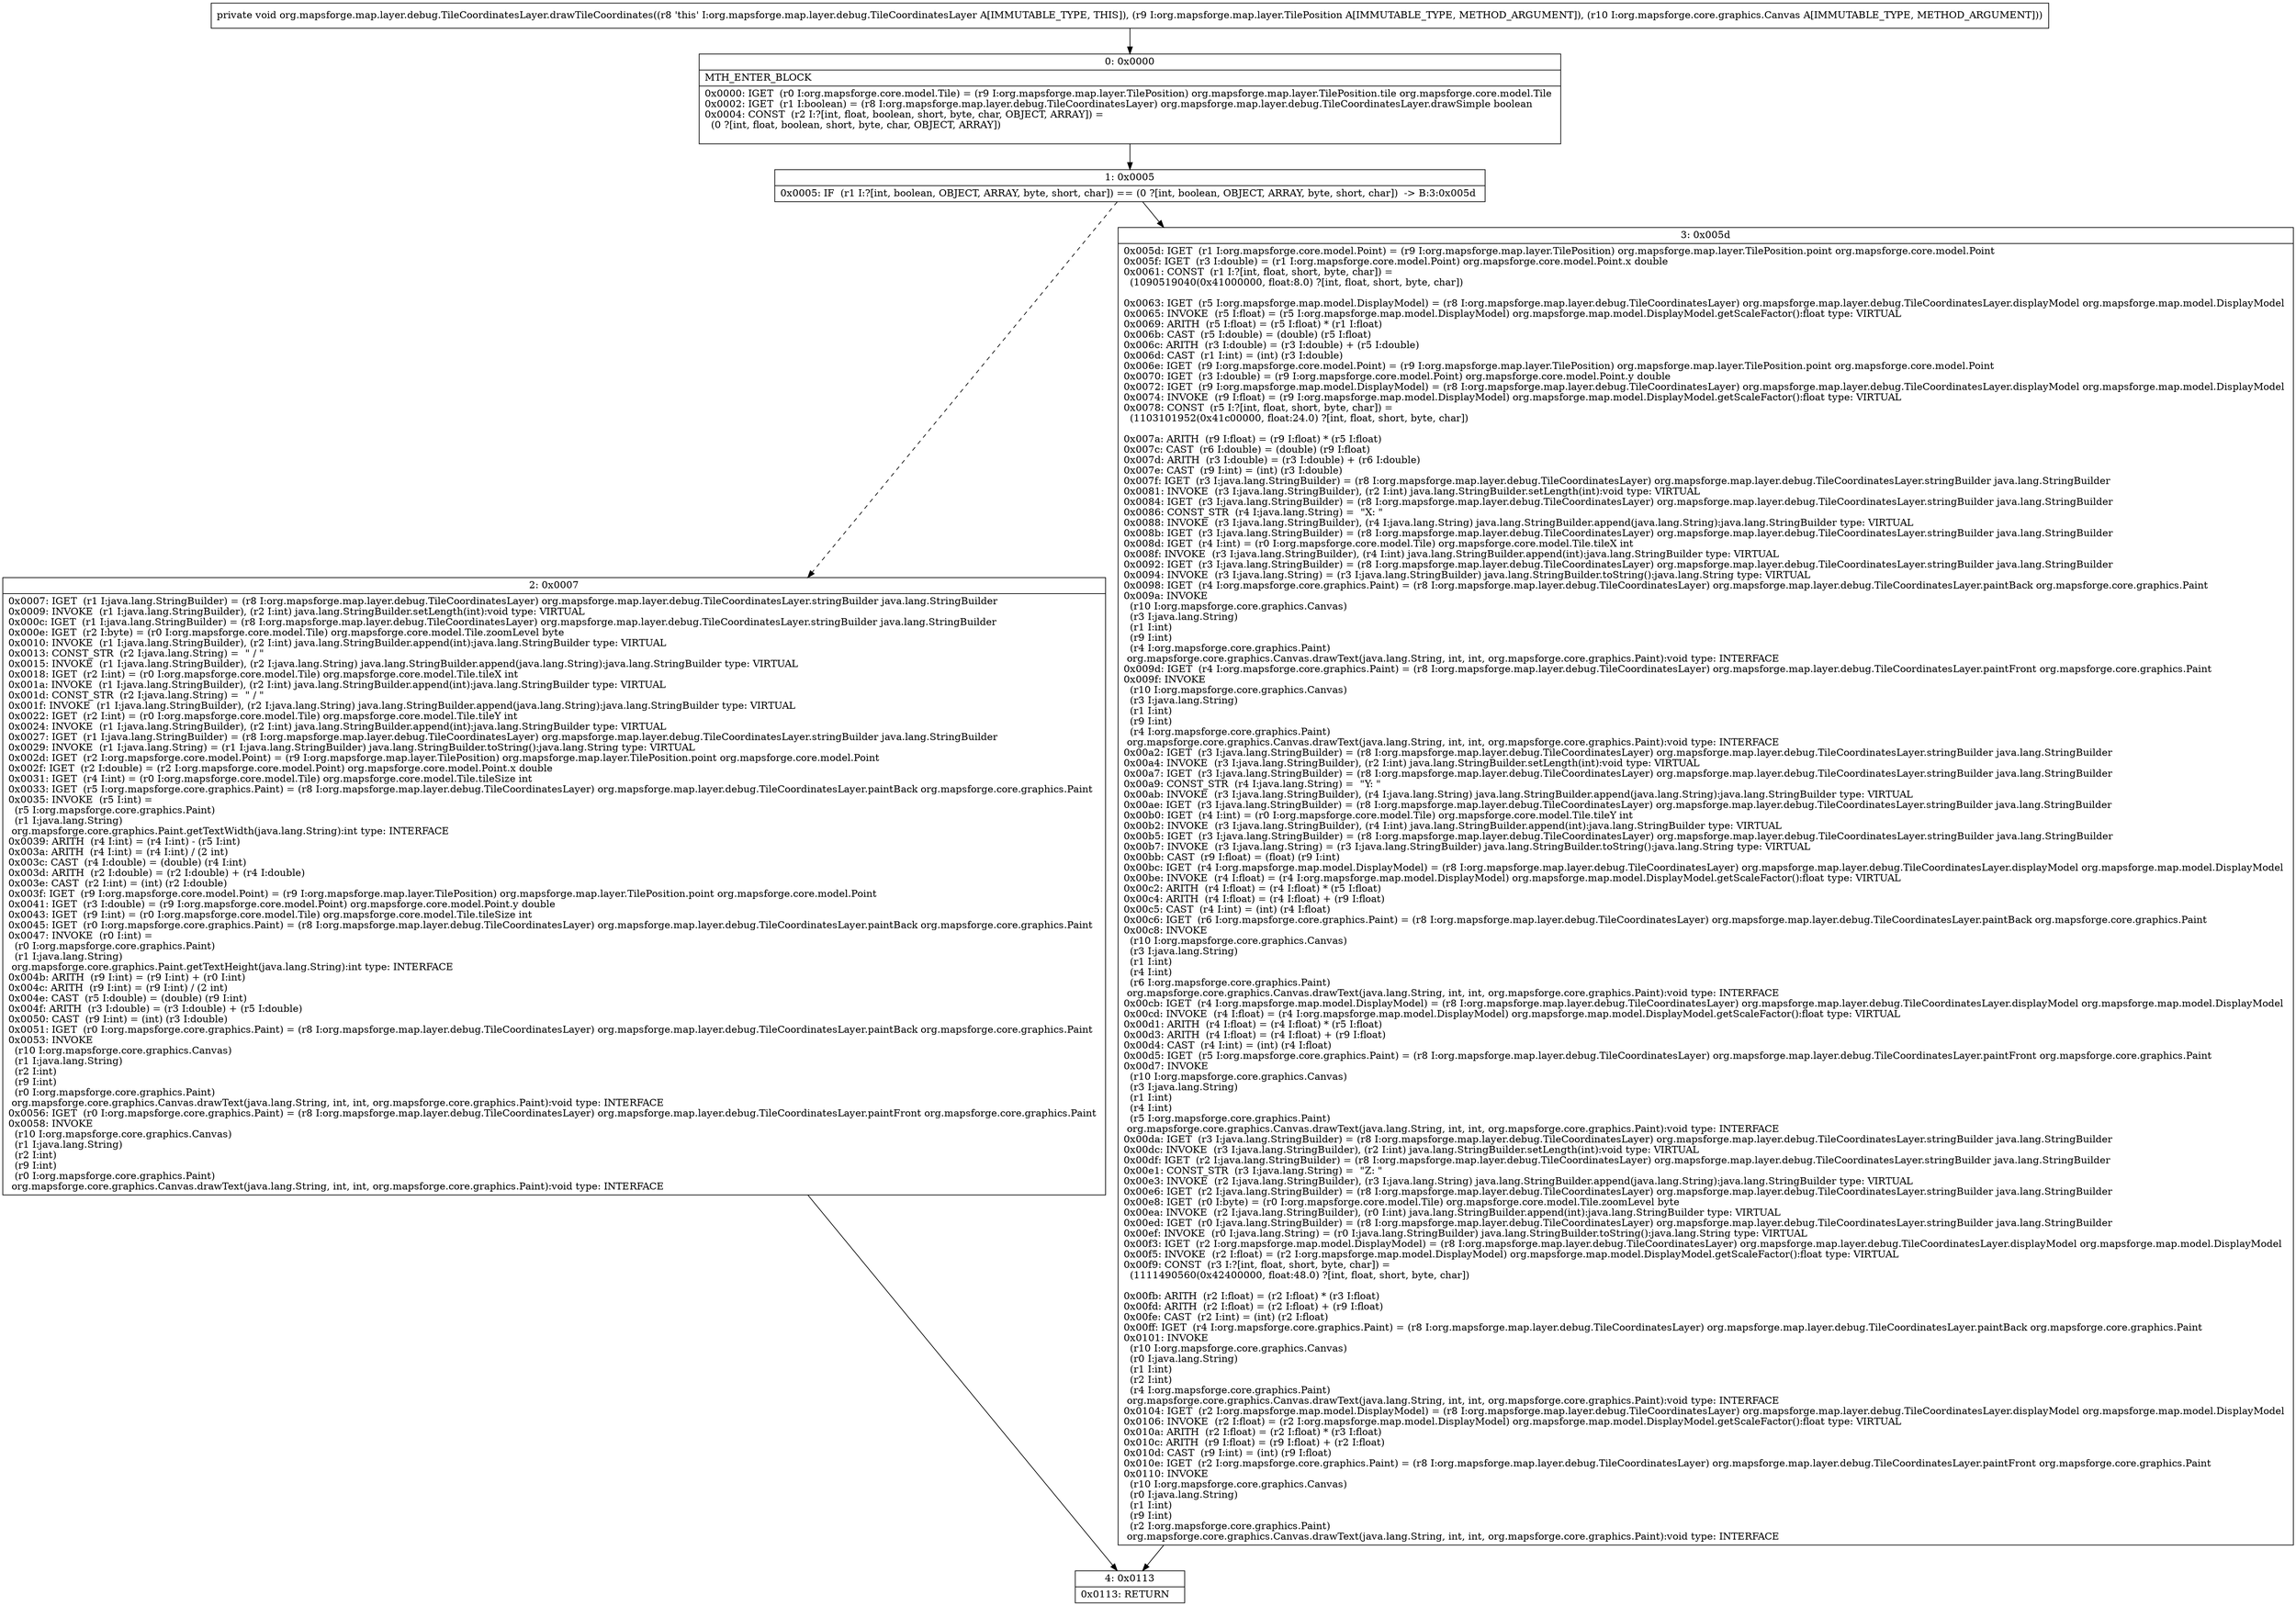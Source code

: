 digraph "CFG fororg.mapsforge.map.layer.debug.TileCoordinatesLayer.drawTileCoordinates(Lorg\/mapsforge\/map\/layer\/TilePosition;Lorg\/mapsforge\/core\/graphics\/Canvas;)V" {
Node_0 [shape=record,label="{0\:\ 0x0000|MTH_ENTER_BLOCK\l|0x0000: IGET  (r0 I:org.mapsforge.core.model.Tile) = (r9 I:org.mapsforge.map.layer.TilePosition) org.mapsforge.map.layer.TilePosition.tile org.mapsforge.core.model.Tile \l0x0002: IGET  (r1 I:boolean) = (r8 I:org.mapsforge.map.layer.debug.TileCoordinatesLayer) org.mapsforge.map.layer.debug.TileCoordinatesLayer.drawSimple boolean \l0x0004: CONST  (r2 I:?[int, float, boolean, short, byte, char, OBJECT, ARRAY]) = \l  (0 ?[int, float, boolean, short, byte, char, OBJECT, ARRAY])\l \l}"];
Node_1 [shape=record,label="{1\:\ 0x0005|0x0005: IF  (r1 I:?[int, boolean, OBJECT, ARRAY, byte, short, char]) == (0 ?[int, boolean, OBJECT, ARRAY, byte, short, char])  \-\> B:3:0x005d \l}"];
Node_2 [shape=record,label="{2\:\ 0x0007|0x0007: IGET  (r1 I:java.lang.StringBuilder) = (r8 I:org.mapsforge.map.layer.debug.TileCoordinatesLayer) org.mapsforge.map.layer.debug.TileCoordinatesLayer.stringBuilder java.lang.StringBuilder \l0x0009: INVOKE  (r1 I:java.lang.StringBuilder), (r2 I:int) java.lang.StringBuilder.setLength(int):void type: VIRTUAL \l0x000c: IGET  (r1 I:java.lang.StringBuilder) = (r8 I:org.mapsforge.map.layer.debug.TileCoordinatesLayer) org.mapsforge.map.layer.debug.TileCoordinatesLayer.stringBuilder java.lang.StringBuilder \l0x000e: IGET  (r2 I:byte) = (r0 I:org.mapsforge.core.model.Tile) org.mapsforge.core.model.Tile.zoomLevel byte \l0x0010: INVOKE  (r1 I:java.lang.StringBuilder), (r2 I:int) java.lang.StringBuilder.append(int):java.lang.StringBuilder type: VIRTUAL \l0x0013: CONST_STR  (r2 I:java.lang.String) =  \" \/ \" \l0x0015: INVOKE  (r1 I:java.lang.StringBuilder), (r2 I:java.lang.String) java.lang.StringBuilder.append(java.lang.String):java.lang.StringBuilder type: VIRTUAL \l0x0018: IGET  (r2 I:int) = (r0 I:org.mapsforge.core.model.Tile) org.mapsforge.core.model.Tile.tileX int \l0x001a: INVOKE  (r1 I:java.lang.StringBuilder), (r2 I:int) java.lang.StringBuilder.append(int):java.lang.StringBuilder type: VIRTUAL \l0x001d: CONST_STR  (r2 I:java.lang.String) =  \" \/ \" \l0x001f: INVOKE  (r1 I:java.lang.StringBuilder), (r2 I:java.lang.String) java.lang.StringBuilder.append(java.lang.String):java.lang.StringBuilder type: VIRTUAL \l0x0022: IGET  (r2 I:int) = (r0 I:org.mapsforge.core.model.Tile) org.mapsforge.core.model.Tile.tileY int \l0x0024: INVOKE  (r1 I:java.lang.StringBuilder), (r2 I:int) java.lang.StringBuilder.append(int):java.lang.StringBuilder type: VIRTUAL \l0x0027: IGET  (r1 I:java.lang.StringBuilder) = (r8 I:org.mapsforge.map.layer.debug.TileCoordinatesLayer) org.mapsforge.map.layer.debug.TileCoordinatesLayer.stringBuilder java.lang.StringBuilder \l0x0029: INVOKE  (r1 I:java.lang.String) = (r1 I:java.lang.StringBuilder) java.lang.StringBuilder.toString():java.lang.String type: VIRTUAL \l0x002d: IGET  (r2 I:org.mapsforge.core.model.Point) = (r9 I:org.mapsforge.map.layer.TilePosition) org.mapsforge.map.layer.TilePosition.point org.mapsforge.core.model.Point \l0x002f: IGET  (r2 I:double) = (r2 I:org.mapsforge.core.model.Point) org.mapsforge.core.model.Point.x double \l0x0031: IGET  (r4 I:int) = (r0 I:org.mapsforge.core.model.Tile) org.mapsforge.core.model.Tile.tileSize int \l0x0033: IGET  (r5 I:org.mapsforge.core.graphics.Paint) = (r8 I:org.mapsforge.map.layer.debug.TileCoordinatesLayer) org.mapsforge.map.layer.debug.TileCoordinatesLayer.paintBack org.mapsforge.core.graphics.Paint \l0x0035: INVOKE  (r5 I:int) = \l  (r5 I:org.mapsforge.core.graphics.Paint)\l  (r1 I:java.lang.String)\l org.mapsforge.core.graphics.Paint.getTextWidth(java.lang.String):int type: INTERFACE \l0x0039: ARITH  (r4 I:int) = (r4 I:int) \- (r5 I:int) \l0x003a: ARITH  (r4 I:int) = (r4 I:int) \/ (2 int) \l0x003c: CAST  (r4 I:double) = (double) (r4 I:int) \l0x003d: ARITH  (r2 I:double) = (r2 I:double) + (r4 I:double) \l0x003e: CAST  (r2 I:int) = (int) (r2 I:double) \l0x003f: IGET  (r9 I:org.mapsforge.core.model.Point) = (r9 I:org.mapsforge.map.layer.TilePosition) org.mapsforge.map.layer.TilePosition.point org.mapsforge.core.model.Point \l0x0041: IGET  (r3 I:double) = (r9 I:org.mapsforge.core.model.Point) org.mapsforge.core.model.Point.y double \l0x0043: IGET  (r9 I:int) = (r0 I:org.mapsforge.core.model.Tile) org.mapsforge.core.model.Tile.tileSize int \l0x0045: IGET  (r0 I:org.mapsforge.core.graphics.Paint) = (r8 I:org.mapsforge.map.layer.debug.TileCoordinatesLayer) org.mapsforge.map.layer.debug.TileCoordinatesLayer.paintBack org.mapsforge.core.graphics.Paint \l0x0047: INVOKE  (r0 I:int) = \l  (r0 I:org.mapsforge.core.graphics.Paint)\l  (r1 I:java.lang.String)\l org.mapsforge.core.graphics.Paint.getTextHeight(java.lang.String):int type: INTERFACE \l0x004b: ARITH  (r9 I:int) = (r9 I:int) + (r0 I:int) \l0x004c: ARITH  (r9 I:int) = (r9 I:int) \/ (2 int) \l0x004e: CAST  (r5 I:double) = (double) (r9 I:int) \l0x004f: ARITH  (r3 I:double) = (r3 I:double) + (r5 I:double) \l0x0050: CAST  (r9 I:int) = (int) (r3 I:double) \l0x0051: IGET  (r0 I:org.mapsforge.core.graphics.Paint) = (r8 I:org.mapsforge.map.layer.debug.TileCoordinatesLayer) org.mapsforge.map.layer.debug.TileCoordinatesLayer.paintBack org.mapsforge.core.graphics.Paint \l0x0053: INVOKE  \l  (r10 I:org.mapsforge.core.graphics.Canvas)\l  (r1 I:java.lang.String)\l  (r2 I:int)\l  (r9 I:int)\l  (r0 I:org.mapsforge.core.graphics.Paint)\l org.mapsforge.core.graphics.Canvas.drawText(java.lang.String, int, int, org.mapsforge.core.graphics.Paint):void type: INTERFACE \l0x0056: IGET  (r0 I:org.mapsforge.core.graphics.Paint) = (r8 I:org.mapsforge.map.layer.debug.TileCoordinatesLayer) org.mapsforge.map.layer.debug.TileCoordinatesLayer.paintFront org.mapsforge.core.graphics.Paint \l0x0058: INVOKE  \l  (r10 I:org.mapsforge.core.graphics.Canvas)\l  (r1 I:java.lang.String)\l  (r2 I:int)\l  (r9 I:int)\l  (r0 I:org.mapsforge.core.graphics.Paint)\l org.mapsforge.core.graphics.Canvas.drawText(java.lang.String, int, int, org.mapsforge.core.graphics.Paint):void type: INTERFACE \l}"];
Node_3 [shape=record,label="{3\:\ 0x005d|0x005d: IGET  (r1 I:org.mapsforge.core.model.Point) = (r9 I:org.mapsforge.map.layer.TilePosition) org.mapsforge.map.layer.TilePosition.point org.mapsforge.core.model.Point \l0x005f: IGET  (r3 I:double) = (r1 I:org.mapsforge.core.model.Point) org.mapsforge.core.model.Point.x double \l0x0061: CONST  (r1 I:?[int, float, short, byte, char]) = \l  (1090519040(0x41000000, float:8.0) ?[int, float, short, byte, char])\l \l0x0063: IGET  (r5 I:org.mapsforge.map.model.DisplayModel) = (r8 I:org.mapsforge.map.layer.debug.TileCoordinatesLayer) org.mapsforge.map.layer.debug.TileCoordinatesLayer.displayModel org.mapsforge.map.model.DisplayModel \l0x0065: INVOKE  (r5 I:float) = (r5 I:org.mapsforge.map.model.DisplayModel) org.mapsforge.map.model.DisplayModel.getScaleFactor():float type: VIRTUAL \l0x0069: ARITH  (r5 I:float) = (r5 I:float) * (r1 I:float) \l0x006b: CAST  (r5 I:double) = (double) (r5 I:float) \l0x006c: ARITH  (r3 I:double) = (r3 I:double) + (r5 I:double) \l0x006d: CAST  (r1 I:int) = (int) (r3 I:double) \l0x006e: IGET  (r9 I:org.mapsforge.core.model.Point) = (r9 I:org.mapsforge.map.layer.TilePosition) org.mapsforge.map.layer.TilePosition.point org.mapsforge.core.model.Point \l0x0070: IGET  (r3 I:double) = (r9 I:org.mapsforge.core.model.Point) org.mapsforge.core.model.Point.y double \l0x0072: IGET  (r9 I:org.mapsforge.map.model.DisplayModel) = (r8 I:org.mapsforge.map.layer.debug.TileCoordinatesLayer) org.mapsforge.map.layer.debug.TileCoordinatesLayer.displayModel org.mapsforge.map.model.DisplayModel \l0x0074: INVOKE  (r9 I:float) = (r9 I:org.mapsforge.map.model.DisplayModel) org.mapsforge.map.model.DisplayModel.getScaleFactor():float type: VIRTUAL \l0x0078: CONST  (r5 I:?[int, float, short, byte, char]) = \l  (1103101952(0x41c00000, float:24.0) ?[int, float, short, byte, char])\l \l0x007a: ARITH  (r9 I:float) = (r9 I:float) * (r5 I:float) \l0x007c: CAST  (r6 I:double) = (double) (r9 I:float) \l0x007d: ARITH  (r3 I:double) = (r3 I:double) + (r6 I:double) \l0x007e: CAST  (r9 I:int) = (int) (r3 I:double) \l0x007f: IGET  (r3 I:java.lang.StringBuilder) = (r8 I:org.mapsforge.map.layer.debug.TileCoordinatesLayer) org.mapsforge.map.layer.debug.TileCoordinatesLayer.stringBuilder java.lang.StringBuilder \l0x0081: INVOKE  (r3 I:java.lang.StringBuilder), (r2 I:int) java.lang.StringBuilder.setLength(int):void type: VIRTUAL \l0x0084: IGET  (r3 I:java.lang.StringBuilder) = (r8 I:org.mapsforge.map.layer.debug.TileCoordinatesLayer) org.mapsforge.map.layer.debug.TileCoordinatesLayer.stringBuilder java.lang.StringBuilder \l0x0086: CONST_STR  (r4 I:java.lang.String) =  \"X: \" \l0x0088: INVOKE  (r3 I:java.lang.StringBuilder), (r4 I:java.lang.String) java.lang.StringBuilder.append(java.lang.String):java.lang.StringBuilder type: VIRTUAL \l0x008b: IGET  (r3 I:java.lang.StringBuilder) = (r8 I:org.mapsforge.map.layer.debug.TileCoordinatesLayer) org.mapsforge.map.layer.debug.TileCoordinatesLayer.stringBuilder java.lang.StringBuilder \l0x008d: IGET  (r4 I:int) = (r0 I:org.mapsforge.core.model.Tile) org.mapsforge.core.model.Tile.tileX int \l0x008f: INVOKE  (r3 I:java.lang.StringBuilder), (r4 I:int) java.lang.StringBuilder.append(int):java.lang.StringBuilder type: VIRTUAL \l0x0092: IGET  (r3 I:java.lang.StringBuilder) = (r8 I:org.mapsforge.map.layer.debug.TileCoordinatesLayer) org.mapsforge.map.layer.debug.TileCoordinatesLayer.stringBuilder java.lang.StringBuilder \l0x0094: INVOKE  (r3 I:java.lang.String) = (r3 I:java.lang.StringBuilder) java.lang.StringBuilder.toString():java.lang.String type: VIRTUAL \l0x0098: IGET  (r4 I:org.mapsforge.core.graphics.Paint) = (r8 I:org.mapsforge.map.layer.debug.TileCoordinatesLayer) org.mapsforge.map.layer.debug.TileCoordinatesLayer.paintBack org.mapsforge.core.graphics.Paint \l0x009a: INVOKE  \l  (r10 I:org.mapsforge.core.graphics.Canvas)\l  (r3 I:java.lang.String)\l  (r1 I:int)\l  (r9 I:int)\l  (r4 I:org.mapsforge.core.graphics.Paint)\l org.mapsforge.core.graphics.Canvas.drawText(java.lang.String, int, int, org.mapsforge.core.graphics.Paint):void type: INTERFACE \l0x009d: IGET  (r4 I:org.mapsforge.core.graphics.Paint) = (r8 I:org.mapsforge.map.layer.debug.TileCoordinatesLayer) org.mapsforge.map.layer.debug.TileCoordinatesLayer.paintFront org.mapsforge.core.graphics.Paint \l0x009f: INVOKE  \l  (r10 I:org.mapsforge.core.graphics.Canvas)\l  (r3 I:java.lang.String)\l  (r1 I:int)\l  (r9 I:int)\l  (r4 I:org.mapsforge.core.graphics.Paint)\l org.mapsforge.core.graphics.Canvas.drawText(java.lang.String, int, int, org.mapsforge.core.graphics.Paint):void type: INTERFACE \l0x00a2: IGET  (r3 I:java.lang.StringBuilder) = (r8 I:org.mapsforge.map.layer.debug.TileCoordinatesLayer) org.mapsforge.map.layer.debug.TileCoordinatesLayer.stringBuilder java.lang.StringBuilder \l0x00a4: INVOKE  (r3 I:java.lang.StringBuilder), (r2 I:int) java.lang.StringBuilder.setLength(int):void type: VIRTUAL \l0x00a7: IGET  (r3 I:java.lang.StringBuilder) = (r8 I:org.mapsforge.map.layer.debug.TileCoordinatesLayer) org.mapsforge.map.layer.debug.TileCoordinatesLayer.stringBuilder java.lang.StringBuilder \l0x00a9: CONST_STR  (r4 I:java.lang.String) =  \"Y: \" \l0x00ab: INVOKE  (r3 I:java.lang.StringBuilder), (r4 I:java.lang.String) java.lang.StringBuilder.append(java.lang.String):java.lang.StringBuilder type: VIRTUAL \l0x00ae: IGET  (r3 I:java.lang.StringBuilder) = (r8 I:org.mapsforge.map.layer.debug.TileCoordinatesLayer) org.mapsforge.map.layer.debug.TileCoordinatesLayer.stringBuilder java.lang.StringBuilder \l0x00b0: IGET  (r4 I:int) = (r0 I:org.mapsforge.core.model.Tile) org.mapsforge.core.model.Tile.tileY int \l0x00b2: INVOKE  (r3 I:java.lang.StringBuilder), (r4 I:int) java.lang.StringBuilder.append(int):java.lang.StringBuilder type: VIRTUAL \l0x00b5: IGET  (r3 I:java.lang.StringBuilder) = (r8 I:org.mapsforge.map.layer.debug.TileCoordinatesLayer) org.mapsforge.map.layer.debug.TileCoordinatesLayer.stringBuilder java.lang.StringBuilder \l0x00b7: INVOKE  (r3 I:java.lang.String) = (r3 I:java.lang.StringBuilder) java.lang.StringBuilder.toString():java.lang.String type: VIRTUAL \l0x00bb: CAST  (r9 I:float) = (float) (r9 I:int) \l0x00bc: IGET  (r4 I:org.mapsforge.map.model.DisplayModel) = (r8 I:org.mapsforge.map.layer.debug.TileCoordinatesLayer) org.mapsforge.map.layer.debug.TileCoordinatesLayer.displayModel org.mapsforge.map.model.DisplayModel \l0x00be: INVOKE  (r4 I:float) = (r4 I:org.mapsforge.map.model.DisplayModel) org.mapsforge.map.model.DisplayModel.getScaleFactor():float type: VIRTUAL \l0x00c2: ARITH  (r4 I:float) = (r4 I:float) * (r5 I:float) \l0x00c4: ARITH  (r4 I:float) = (r4 I:float) + (r9 I:float) \l0x00c5: CAST  (r4 I:int) = (int) (r4 I:float) \l0x00c6: IGET  (r6 I:org.mapsforge.core.graphics.Paint) = (r8 I:org.mapsforge.map.layer.debug.TileCoordinatesLayer) org.mapsforge.map.layer.debug.TileCoordinatesLayer.paintBack org.mapsforge.core.graphics.Paint \l0x00c8: INVOKE  \l  (r10 I:org.mapsforge.core.graphics.Canvas)\l  (r3 I:java.lang.String)\l  (r1 I:int)\l  (r4 I:int)\l  (r6 I:org.mapsforge.core.graphics.Paint)\l org.mapsforge.core.graphics.Canvas.drawText(java.lang.String, int, int, org.mapsforge.core.graphics.Paint):void type: INTERFACE \l0x00cb: IGET  (r4 I:org.mapsforge.map.model.DisplayModel) = (r8 I:org.mapsforge.map.layer.debug.TileCoordinatesLayer) org.mapsforge.map.layer.debug.TileCoordinatesLayer.displayModel org.mapsforge.map.model.DisplayModel \l0x00cd: INVOKE  (r4 I:float) = (r4 I:org.mapsforge.map.model.DisplayModel) org.mapsforge.map.model.DisplayModel.getScaleFactor():float type: VIRTUAL \l0x00d1: ARITH  (r4 I:float) = (r4 I:float) * (r5 I:float) \l0x00d3: ARITH  (r4 I:float) = (r4 I:float) + (r9 I:float) \l0x00d4: CAST  (r4 I:int) = (int) (r4 I:float) \l0x00d5: IGET  (r5 I:org.mapsforge.core.graphics.Paint) = (r8 I:org.mapsforge.map.layer.debug.TileCoordinatesLayer) org.mapsforge.map.layer.debug.TileCoordinatesLayer.paintFront org.mapsforge.core.graphics.Paint \l0x00d7: INVOKE  \l  (r10 I:org.mapsforge.core.graphics.Canvas)\l  (r3 I:java.lang.String)\l  (r1 I:int)\l  (r4 I:int)\l  (r5 I:org.mapsforge.core.graphics.Paint)\l org.mapsforge.core.graphics.Canvas.drawText(java.lang.String, int, int, org.mapsforge.core.graphics.Paint):void type: INTERFACE \l0x00da: IGET  (r3 I:java.lang.StringBuilder) = (r8 I:org.mapsforge.map.layer.debug.TileCoordinatesLayer) org.mapsforge.map.layer.debug.TileCoordinatesLayer.stringBuilder java.lang.StringBuilder \l0x00dc: INVOKE  (r3 I:java.lang.StringBuilder), (r2 I:int) java.lang.StringBuilder.setLength(int):void type: VIRTUAL \l0x00df: IGET  (r2 I:java.lang.StringBuilder) = (r8 I:org.mapsforge.map.layer.debug.TileCoordinatesLayer) org.mapsforge.map.layer.debug.TileCoordinatesLayer.stringBuilder java.lang.StringBuilder \l0x00e1: CONST_STR  (r3 I:java.lang.String) =  \"Z: \" \l0x00e3: INVOKE  (r2 I:java.lang.StringBuilder), (r3 I:java.lang.String) java.lang.StringBuilder.append(java.lang.String):java.lang.StringBuilder type: VIRTUAL \l0x00e6: IGET  (r2 I:java.lang.StringBuilder) = (r8 I:org.mapsforge.map.layer.debug.TileCoordinatesLayer) org.mapsforge.map.layer.debug.TileCoordinatesLayer.stringBuilder java.lang.StringBuilder \l0x00e8: IGET  (r0 I:byte) = (r0 I:org.mapsforge.core.model.Tile) org.mapsforge.core.model.Tile.zoomLevel byte \l0x00ea: INVOKE  (r2 I:java.lang.StringBuilder), (r0 I:int) java.lang.StringBuilder.append(int):java.lang.StringBuilder type: VIRTUAL \l0x00ed: IGET  (r0 I:java.lang.StringBuilder) = (r8 I:org.mapsforge.map.layer.debug.TileCoordinatesLayer) org.mapsforge.map.layer.debug.TileCoordinatesLayer.stringBuilder java.lang.StringBuilder \l0x00ef: INVOKE  (r0 I:java.lang.String) = (r0 I:java.lang.StringBuilder) java.lang.StringBuilder.toString():java.lang.String type: VIRTUAL \l0x00f3: IGET  (r2 I:org.mapsforge.map.model.DisplayModel) = (r8 I:org.mapsforge.map.layer.debug.TileCoordinatesLayer) org.mapsforge.map.layer.debug.TileCoordinatesLayer.displayModel org.mapsforge.map.model.DisplayModel \l0x00f5: INVOKE  (r2 I:float) = (r2 I:org.mapsforge.map.model.DisplayModel) org.mapsforge.map.model.DisplayModel.getScaleFactor():float type: VIRTUAL \l0x00f9: CONST  (r3 I:?[int, float, short, byte, char]) = \l  (1111490560(0x42400000, float:48.0) ?[int, float, short, byte, char])\l \l0x00fb: ARITH  (r2 I:float) = (r2 I:float) * (r3 I:float) \l0x00fd: ARITH  (r2 I:float) = (r2 I:float) + (r9 I:float) \l0x00fe: CAST  (r2 I:int) = (int) (r2 I:float) \l0x00ff: IGET  (r4 I:org.mapsforge.core.graphics.Paint) = (r8 I:org.mapsforge.map.layer.debug.TileCoordinatesLayer) org.mapsforge.map.layer.debug.TileCoordinatesLayer.paintBack org.mapsforge.core.graphics.Paint \l0x0101: INVOKE  \l  (r10 I:org.mapsforge.core.graphics.Canvas)\l  (r0 I:java.lang.String)\l  (r1 I:int)\l  (r2 I:int)\l  (r4 I:org.mapsforge.core.graphics.Paint)\l org.mapsforge.core.graphics.Canvas.drawText(java.lang.String, int, int, org.mapsforge.core.graphics.Paint):void type: INTERFACE \l0x0104: IGET  (r2 I:org.mapsforge.map.model.DisplayModel) = (r8 I:org.mapsforge.map.layer.debug.TileCoordinatesLayer) org.mapsforge.map.layer.debug.TileCoordinatesLayer.displayModel org.mapsforge.map.model.DisplayModel \l0x0106: INVOKE  (r2 I:float) = (r2 I:org.mapsforge.map.model.DisplayModel) org.mapsforge.map.model.DisplayModel.getScaleFactor():float type: VIRTUAL \l0x010a: ARITH  (r2 I:float) = (r2 I:float) * (r3 I:float) \l0x010c: ARITH  (r9 I:float) = (r9 I:float) + (r2 I:float) \l0x010d: CAST  (r9 I:int) = (int) (r9 I:float) \l0x010e: IGET  (r2 I:org.mapsforge.core.graphics.Paint) = (r8 I:org.mapsforge.map.layer.debug.TileCoordinatesLayer) org.mapsforge.map.layer.debug.TileCoordinatesLayer.paintFront org.mapsforge.core.graphics.Paint \l0x0110: INVOKE  \l  (r10 I:org.mapsforge.core.graphics.Canvas)\l  (r0 I:java.lang.String)\l  (r1 I:int)\l  (r9 I:int)\l  (r2 I:org.mapsforge.core.graphics.Paint)\l org.mapsforge.core.graphics.Canvas.drawText(java.lang.String, int, int, org.mapsforge.core.graphics.Paint):void type: INTERFACE \l}"];
Node_4 [shape=record,label="{4\:\ 0x0113|0x0113: RETURN   \l}"];
MethodNode[shape=record,label="{private void org.mapsforge.map.layer.debug.TileCoordinatesLayer.drawTileCoordinates((r8 'this' I:org.mapsforge.map.layer.debug.TileCoordinatesLayer A[IMMUTABLE_TYPE, THIS]), (r9 I:org.mapsforge.map.layer.TilePosition A[IMMUTABLE_TYPE, METHOD_ARGUMENT]), (r10 I:org.mapsforge.core.graphics.Canvas A[IMMUTABLE_TYPE, METHOD_ARGUMENT])) }"];
MethodNode -> Node_0;
Node_0 -> Node_1;
Node_1 -> Node_2[style=dashed];
Node_1 -> Node_3;
Node_2 -> Node_4;
Node_3 -> Node_4;
}

